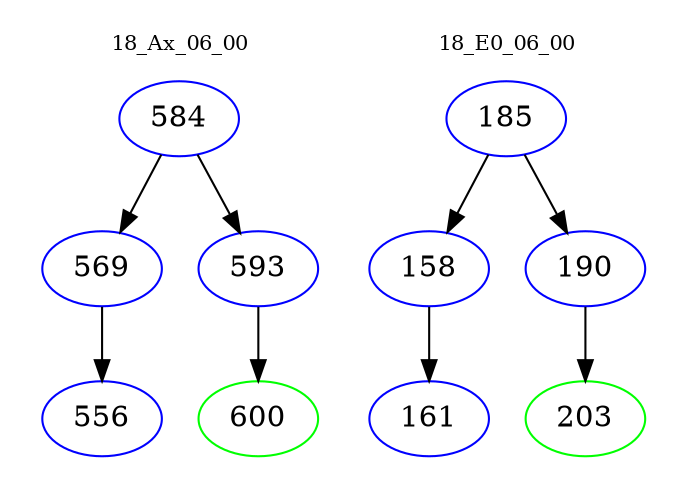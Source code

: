 digraph{
subgraph cluster_0 {
color = white
label = "18_Ax_06_00";
fontsize=10;
T0_584 [label="584", color="blue"]
T0_584 -> T0_569 [color="black"]
T0_569 [label="569", color="blue"]
T0_569 -> T0_556 [color="black"]
T0_556 [label="556", color="blue"]
T0_584 -> T0_593 [color="black"]
T0_593 [label="593", color="blue"]
T0_593 -> T0_600 [color="black"]
T0_600 [label="600", color="green"]
}
subgraph cluster_1 {
color = white
label = "18_E0_06_00";
fontsize=10;
T1_185 [label="185", color="blue"]
T1_185 -> T1_158 [color="black"]
T1_158 [label="158", color="blue"]
T1_158 -> T1_161 [color="black"]
T1_161 [label="161", color="blue"]
T1_185 -> T1_190 [color="black"]
T1_190 [label="190", color="blue"]
T1_190 -> T1_203 [color="black"]
T1_203 [label="203", color="green"]
}
}
